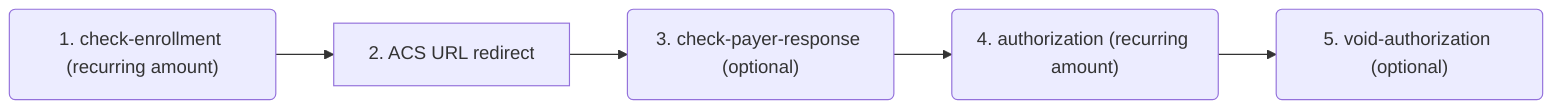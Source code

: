 graph LR

A("1. check-enrollment (recurring amount)")-->B

B["2. ACS URL redirect"]-->C

C("3. check-payer-response (optional)")-->D

D("4. authorization (recurring amount)")-->E

E("5. void-authorization (optional)")

class B squared-rect